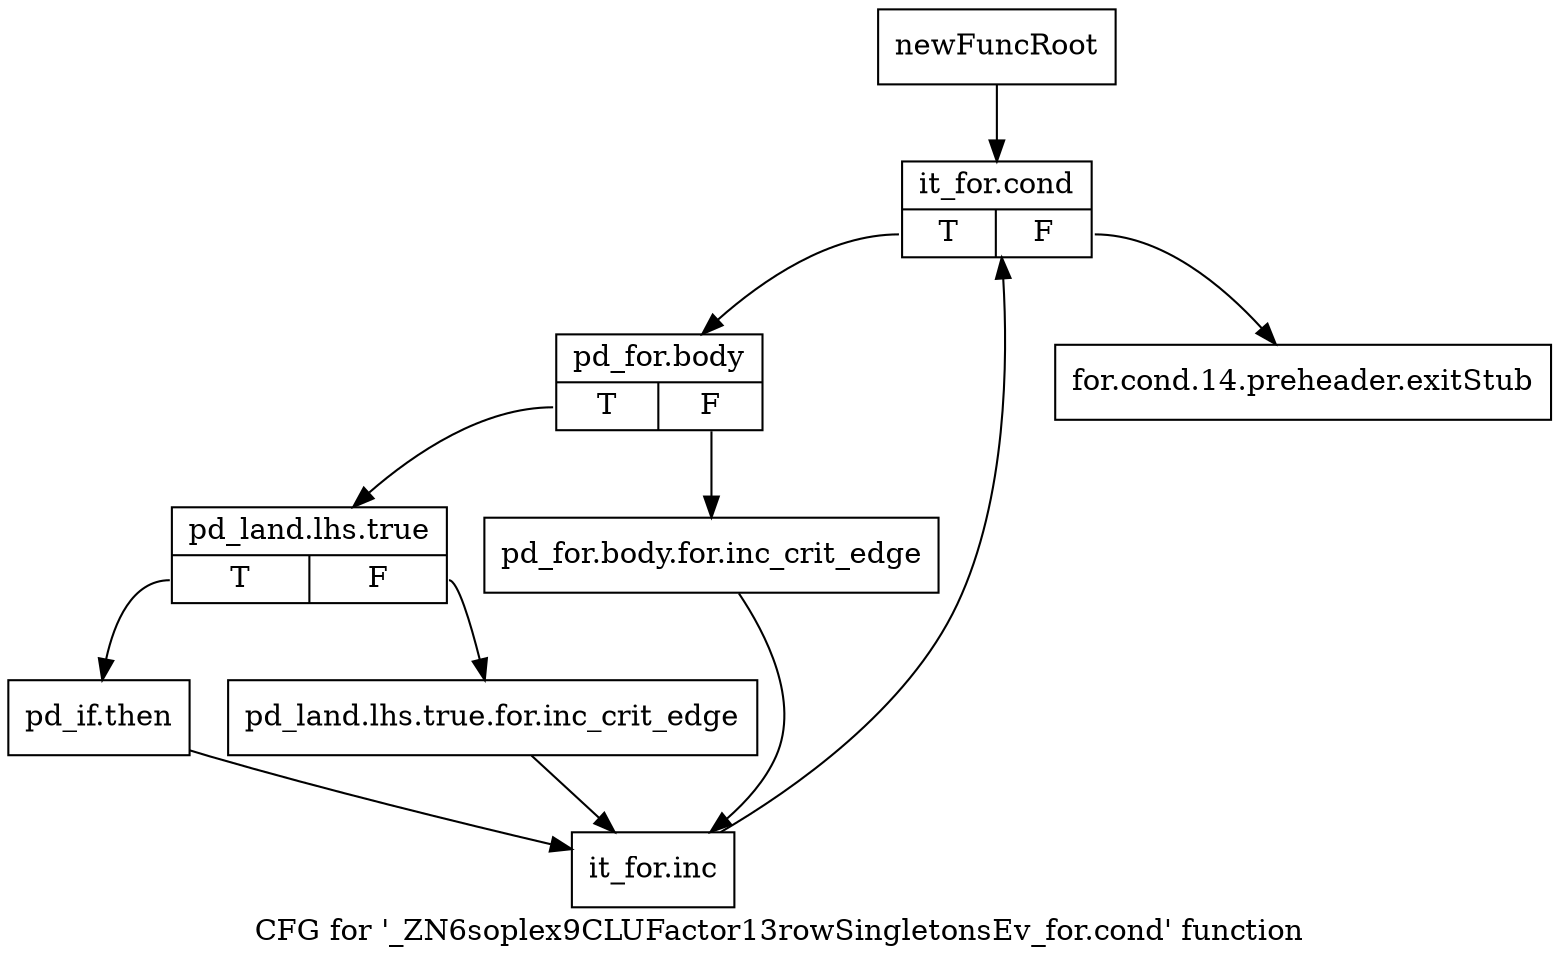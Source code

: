 digraph "CFG for '_ZN6soplex9CLUFactor13rowSingletonsEv_for.cond' function" {
	label="CFG for '_ZN6soplex9CLUFactor13rowSingletonsEv_for.cond' function";

	Node0x2c011a0 [shape=record,label="{newFuncRoot}"];
	Node0x2c011a0 -> Node0x2c01240;
	Node0x2c011f0 [shape=record,label="{for.cond.14.preheader.exitStub}"];
	Node0x2c01240 [shape=record,label="{it_for.cond|{<s0>T|<s1>F}}"];
	Node0x2c01240:s0 -> Node0x2c01290;
	Node0x2c01240:s1 -> Node0x2c011f0;
	Node0x2c01290 [shape=record,label="{pd_for.body|{<s0>T|<s1>F}}"];
	Node0x2c01290:s0 -> Node0x2c01330;
	Node0x2c01290:s1 -> Node0x2c012e0;
	Node0x2c012e0 [shape=record,label="{pd_for.body.for.inc_crit_edge}"];
	Node0x2c012e0 -> Node0x2c01420;
	Node0x2c01330 [shape=record,label="{pd_land.lhs.true|{<s0>T|<s1>F}}"];
	Node0x2c01330:s0 -> Node0x2c013d0;
	Node0x2c01330:s1 -> Node0x2c01380;
	Node0x2c01380 [shape=record,label="{pd_land.lhs.true.for.inc_crit_edge}"];
	Node0x2c01380 -> Node0x2c01420;
	Node0x2c013d0 [shape=record,label="{pd_if.then}"];
	Node0x2c013d0 -> Node0x2c01420;
	Node0x2c01420 [shape=record,label="{it_for.inc}"];
	Node0x2c01420 -> Node0x2c01240;
}
